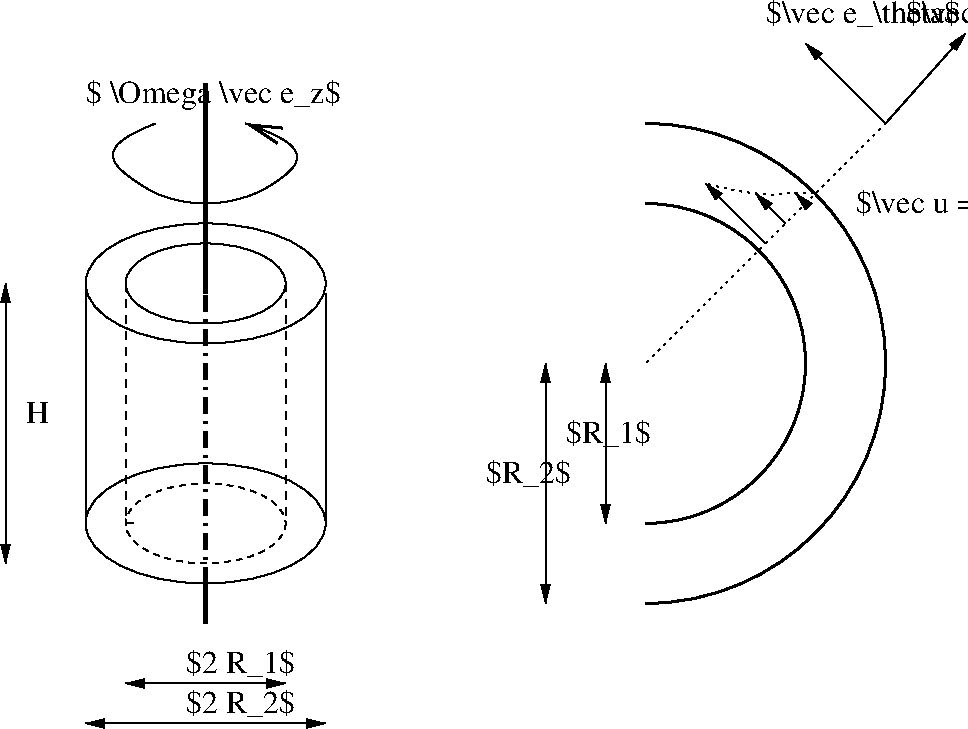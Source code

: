 #FIG 3.2
Landscape
Center
Inches
Letter  
100.00
Single
-2
1200 2
5 1 0 2 0 7 50 -1 -1 0.000 0 1 0 0 6000.000 6900.000 6000 8100 7200 6900 6000 5700
5 1 0 2 0 7 50 -1 -1 0.000 0 1 0 0 6000.000 6900.000 6000 8700 7800 6900 6000 5100
1 1 0 1 0 7 50 -1 -1 3.000 1 0.0000 2700 6300 600 300 2700 6300 3300 6000
1 1 1 1 0 7 50 -1 -1 3.000 1 0.0000 2700 8100 600 300 2700 8100 3300 8100
1 1 0 1 0 7 50 -1 -1 3.000 1 0.0000 2700 8100 900 450 2700 8100 3600 7650
1 1 0 1 0 7 50 -1 -1 3.000 1 0.0000 2700 6300 900 450 2700 6300 3600 5850
2 1 0 1 0 7 50 -1 -1 0.000 0 0 -1 0 0 2
	 3600 6375 3600 8100
2 1 0 1 0 7 50 -1 -1 3.000 0 0 -1 0 0 2
	 1800 6300 1800 8100
2 1 1 1 0 7 50 -1 -1 4.000 0 0 -1 0 0 3
	 2100 6300 2100 8100 2175 8100
2 1 1 1 0 7 50 -1 -1 4.000 0 0 -1 0 0 2
	 3300 6300 3300 8100
2 1 0 1 0 7 50 -1 -1 4.000 0 0 -1 1 1 2
	1 1 1.00 60.00 120.00
	1 1 1.00 60.00 120.00
	 1200 6300 1200 8400
2 1 0 3 0 7 50 -1 -1 8.000 0 0 -1 0 0 2
	 2700 6375 2700 4800
2 1 0 3 0 7 50 -1 -1 8.000 0 0 -1 0 0 2
	 2700 8550 2700 8850
2 1 3 3 0 7 50 -1 -1 8.000 0 0 -1 0 0 2
	 2700 8550 2700 6300
2 1 2 1 0 7 50 -1 -1 3.000 0 0 -1 0 0 2
	 6000 6900 7800 5100
2 1 0 1 0 7 50 -1 -1 3.000 0 0 -1 1 0 2
	1 1 1.00 60.00 120.00
	 7800 5100 8400 4425
2 1 0 1 0 7 50 -1 -1 3.000 0 0 -1 1 0 2
	1 1 1.00 60.00 120.00
	 7200 5700 7125 5625
2 1 0 1 0 7 50 -1 -1 3.000 0 0 -1 1 0 2
	1 1 1.00 60.00 120.00
	 7050 5850 6825 5625
2 1 0 1 0 7 50 -1 -1 3.000 0 0 -1 1 0 2
	1 1 1.00 60.00 120.00
	 6900 6000 6450 5550
2 1 0 1 0 7 50 -1 -1 4.000 0 0 -1 1 1 2
	1 1 1.00 60.00 120.00
	1 1 1.00 60.00 120.00
	 2100 9300 3300 9300
2 1 0 1 0 7 50 -1 -1 4.000 0 0 -1 1 1 2
	1 1 1.00 60.00 120.00
	1 1 1.00 60.00 120.00
	 1800 9600 3600 9600
2 1 0 1 0 7 50 -1 -1 3.000 0 0 -1 1 1 2
	1 1 1.00 60.00 120.00
	1 1 1.00 60.00 120.00
	 5700 6900 5700 8100
2 1 0 1 0 7 50 -1 -1 3.000 0 0 -1 1 1 2
	1 1 1.00 60.00 120.00
	1 1 1.00 60.00 120.00
	 5250 6900 5250 8700
2 1 0 1 0 7 50 -1 -1 3.000 0 0 -1 1 0 2
	1 1 1.00 60.00 120.00
	 7800 5100 7200 4500
3 2 0 1 0 7 50 -1 -1 0.000 0 1 0 5
	0 0 2.00 120.00 240.00
	 2325 5100 2025 5400 2700 5700 3375 5400 3000 5100
	 0.000 -1.000 -1.000 -1.000 0.000
3 2 2 1 0 7 50 -1 -1 3.000 0 0 0 4
	 7275 5625 7125 5625 6825 5625 6450 5550
	 0.000 -1.000 -1.000 0.000
4 0 0 50 -1 0 16 0.0000 6 150 180 1350 7350 H\001
4 0 0 50 -1 0 16 0.0000 6 210 1905 1800 4950 $ \\Omega \\vec e_z$\001
4 0 0 50 -1 0 16 0.0000 6 195 990 7950 4350 $\\vec e_r$\001
4 0 0 50 -1 0 16 0.0000 6 195 1425 6900 4350 $\\vec e_\\theta$\001
4 0 0 50 -1 0 16 0.0000 6 210 2655 7575 5775 $\\vec u = v(r) \\vec e_\\theta$\001
4 0 0 50 -1 0 16 0.0000 6 195 825 2550 9225 $2 R_1$\001
4 0 0 50 -1 0 16 0.0000 6 195 825 2550 9525 $2 R_2$\001
4 0 0 50 -1 0 16 0.0000 6 195 645 5400 7500 $R_1$\001
4 0 0 50 -1 0 16 0.0000 6 195 645 4800 7800 $R_2$\001
